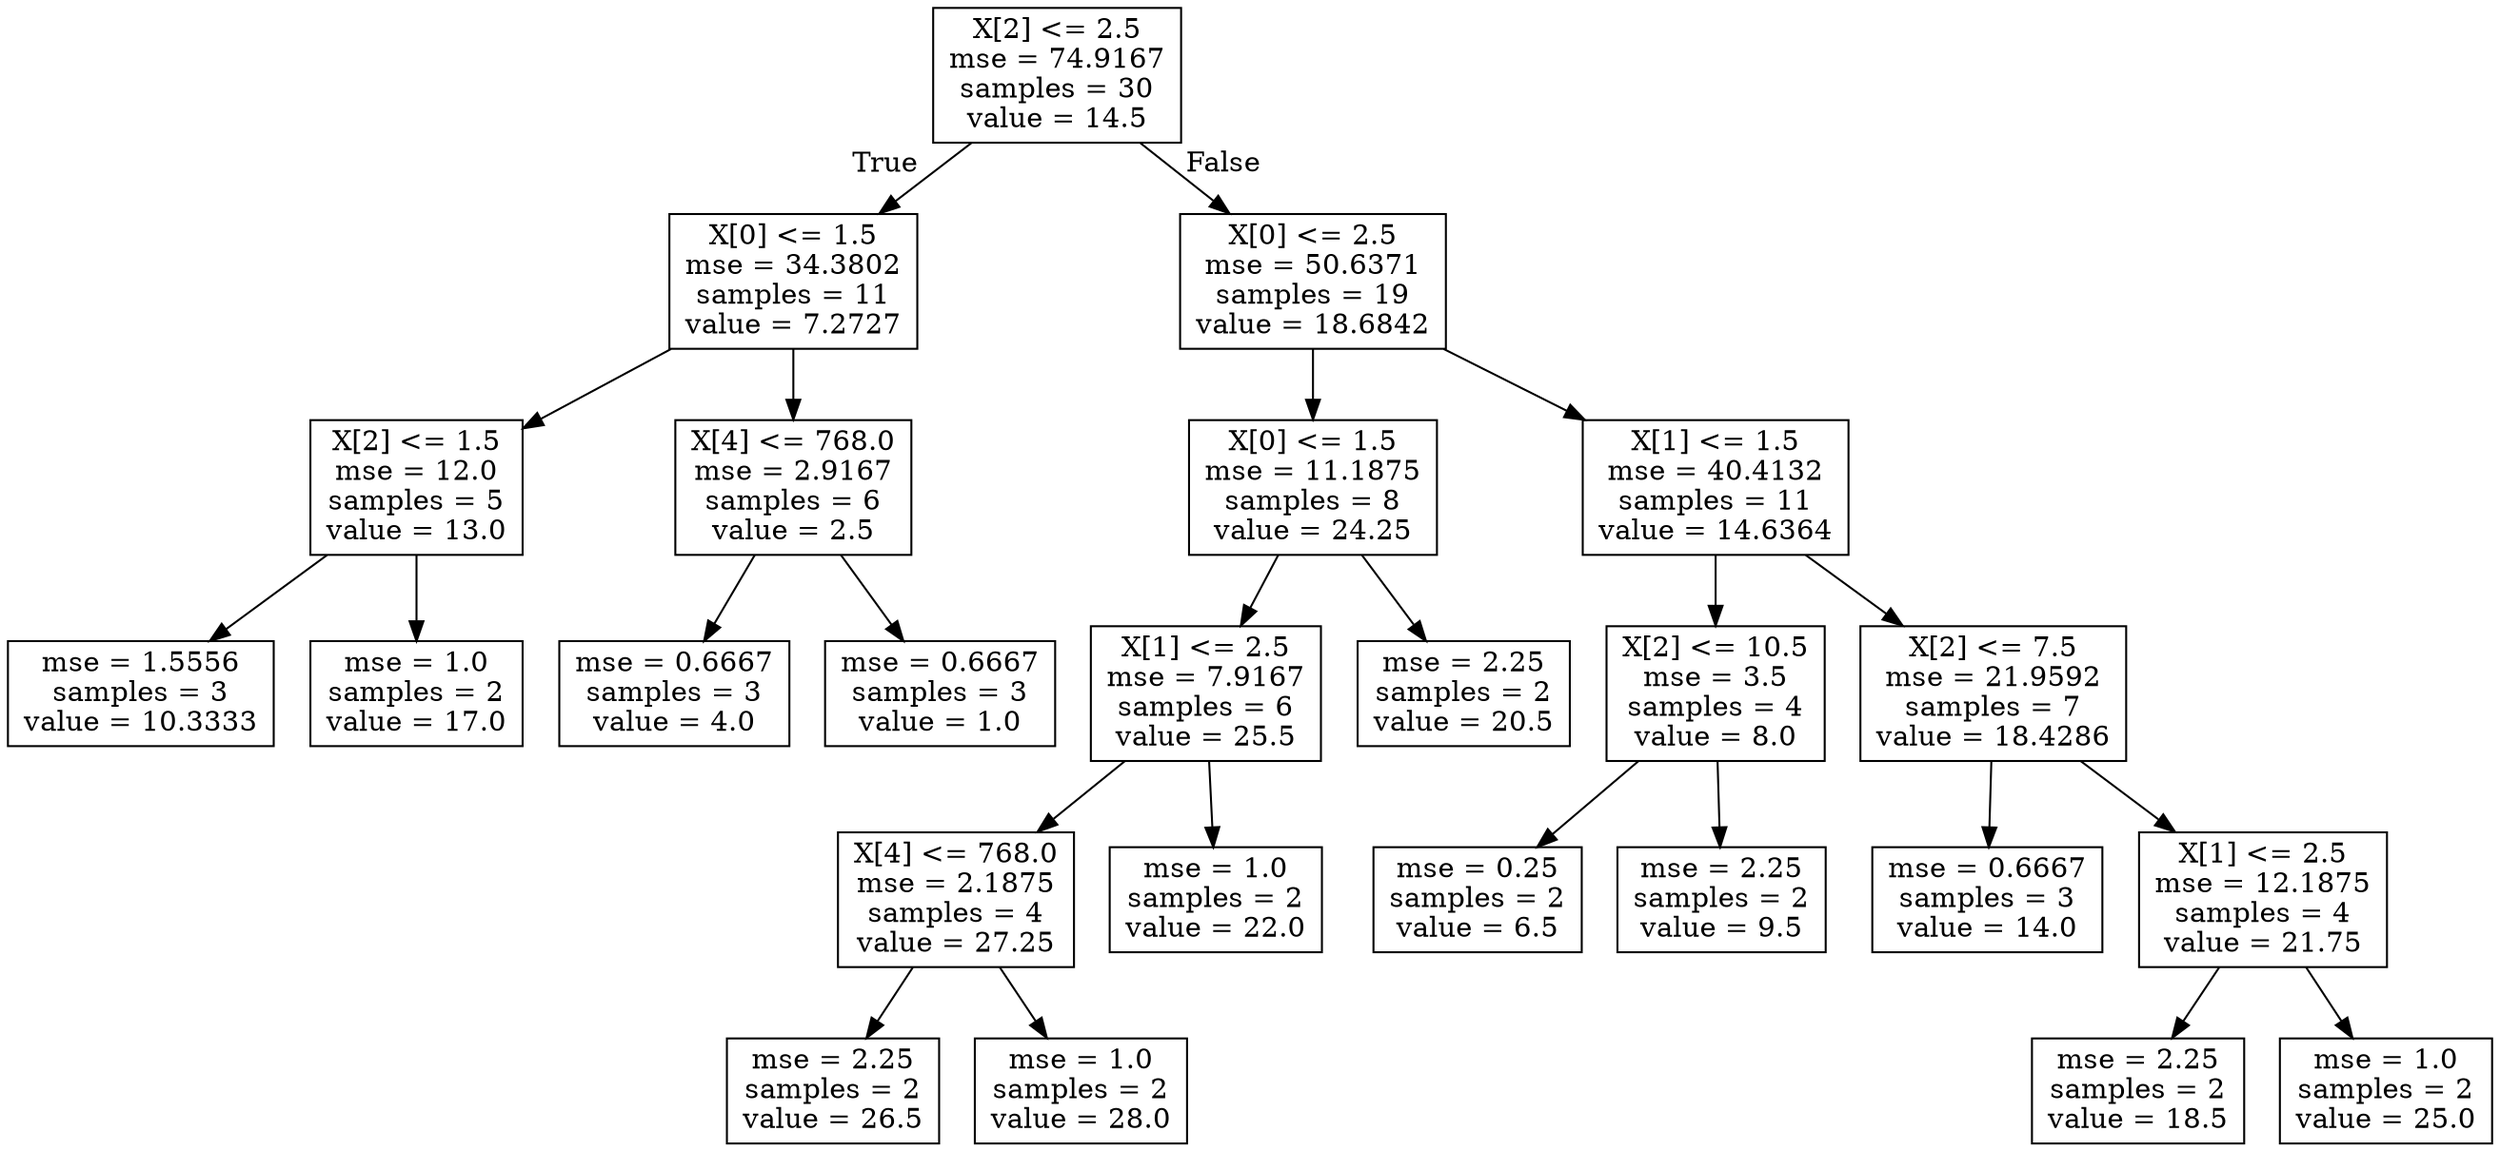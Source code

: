 digraph Tree {
node [shape=box] ;
0 [label="X[2] <= 2.5\nmse = 74.9167\nsamples = 30\nvalue = 14.5"] ;
1 [label="X[0] <= 1.5\nmse = 34.3802\nsamples = 11\nvalue = 7.2727"] ;
0 -> 1 [labeldistance=2.5, labelangle=45, headlabel="True"] ;
2 [label="X[2] <= 1.5\nmse = 12.0\nsamples = 5\nvalue = 13.0"] ;
1 -> 2 ;
3 [label="mse = 1.5556\nsamples = 3\nvalue = 10.3333"] ;
2 -> 3 ;
4 [label="mse = 1.0\nsamples = 2\nvalue = 17.0"] ;
2 -> 4 ;
5 [label="X[4] <= 768.0\nmse = 2.9167\nsamples = 6\nvalue = 2.5"] ;
1 -> 5 ;
6 [label="mse = 0.6667\nsamples = 3\nvalue = 4.0"] ;
5 -> 6 ;
7 [label="mse = 0.6667\nsamples = 3\nvalue = 1.0"] ;
5 -> 7 ;
8 [label="X[0] <= 2.5\nmse = 50.6371\nsamples = 19\nvalue = 18.6842"] ;
0 -> 8 [labeldistance=2.5, labelangle=-45, headlabel="False"] ;
9 [label="X[0] <= 1.5\nmse = 11.1875\nsamples = 8\nvalue = 24.25"] ;
8 -> 9 ;
10 [label="X[1] <= 2.5\nmse = 7.9167\nsamples = 6\nvalue = 25.5"] ;
9 -> 10 ;
11 [label="X[4] <= 768.0\nmse = 2.1875\nsamples = 4\nvalue = 27.25"] ;
10 -> 11 ;
12 [label="mse = 2.25\nsamples = 2\nvalue = 26.5"] ;
11 -> 12 ;
13 [label="mse = 1.0\nsamples = 2\nvalue = 28.0"] ;
11 -> 13 ;
14 [label="mse = 1.0\nsamples = 2\nvalue = 22.0"] ;
10 -> 14 ;
15 [label="mse = 2.25\nsamples = 2\nvalue = 20.5"] ;
9 -> 15 ;
16 [label="X[1] <= 1.5\nmse = 40.4132\nsamples = 11\nvalue = 14.6364"] ;
8 -> 16 ;
17 [label="X[2] <= 10.5\nmse = 3.5\nsamples = 4\nvalue = 8.0"] ;
16 -> 17 ;
18 [label="mse = 0.25\nsamples = 2\nvalue = 6.5"] ;
17 -> 18 ;
19 [label="mse = 2.25\nsamples = 2\nvalue = 9.5"] ;
17 -> 19 ;
20 [label="X[2] <= 7.5\nmse = 21.9592\nsamples = 7\nvalue = 18.4286"] ;
16 -> 20 ;
21 [label="mse = 0.6667\nsamples = 3\nvalue = 14.0"] ;
20 -> 21 ;
22 [label="X[1] <= 2.5\nmse = 12.1875\nsamples = 4\nvalue = 21.75"] ;
20 -> 22 ;
23 [label="mse = 2.25\nsamples = 2\nvalue = 18.5"] ;
22 -> 23 ;
24 [label="mse = 1.0\nsamples = 2\nvalue = 25.0"] ;
22 -> 24 ;
}